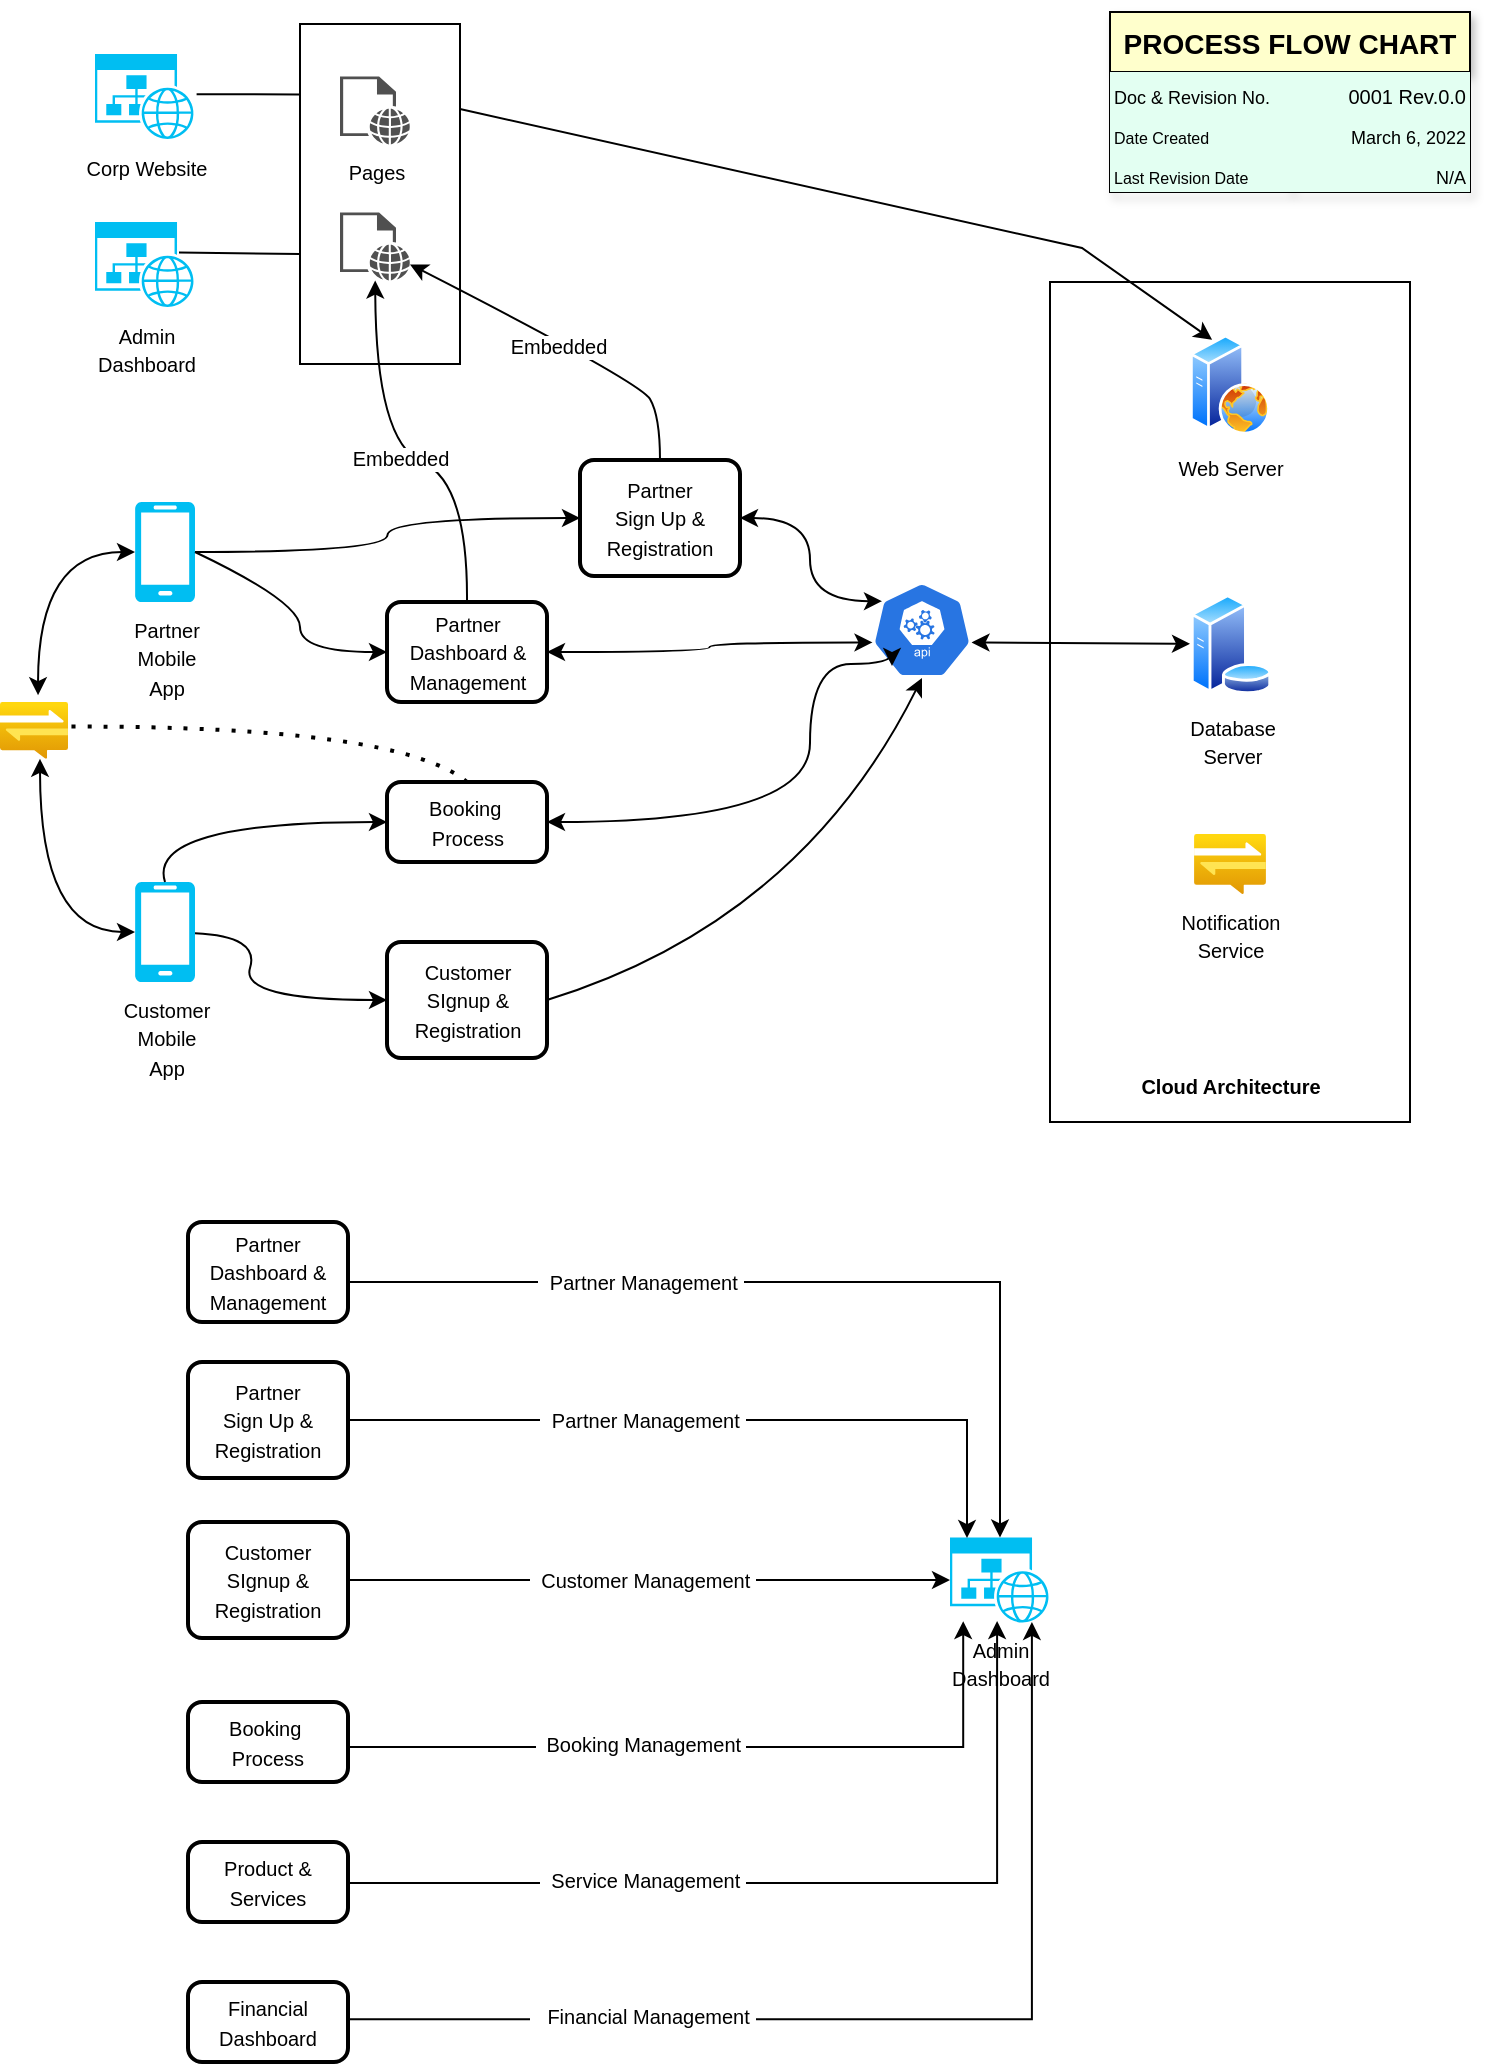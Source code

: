 <mxfile version="16.5.1" type="device"><diagram name="Page-1" id="2a216829-ef6e-dabb-86c1-c78162f3ba2b"><mxGraphModel dx="963" dy="490" grid="1" gridSize="10" guides="1" tooltips="1" connect="1" arrows="1" fold="1" page="1" pageScale="1" pageWidth="850" pageHeight="1100" background="none" math="0" shadow="0"><root><mxCell id="0"/><mxCell id="1" parent="0"/><mxCell id="_AL7kAAbSJJqKpC85UtU-143" value="" style="group" vertex="1" connectable="0" parent="1"><mxGeometry x="630" y="140" width="180" height="420" as="geometry"/></mxCell><mxCell id="_AL7kAAbSJJqKpC85UtU-39" value="&lt;br&gt;&lt;br&gt;&lt;br&gt;&lt;br&gt;&lt;br&gt;&lt;br&gt;&lt;br&gt;&lt;br&gt;&lt;br&gt;&lt;br&gt;&lt;br&gt;&lt;br&gt;&lt;br&gt;&lt;br&gt;&lt;br&gt;&lt;br&gt;&lt;br&gt;&lt;br&gt;&lt;br&gt;&lt;br&gt;&lt;br&gt;&lt;br&gt;&lt;br&gt;&lt;br&gt;&lt;br&gt;&lt;br&gt;&lt;br&gt;&lt;br&gt;&lt;br&gt;&lt;br&gt;&lt;br&gt;&lt;br&gt;&lt;b&gt;Cloud Architecture&lt;/b&gt;" style="html=1;dashed=0;whitespace=wrap;fontSize=10;" vertex="1" parent="_AL7kAAbSJJqKpC85UtU-143"><mxGeometry width="180" height="420" as="geometry"/></mxCell><mxCell id="_AL7kAAbSJJqKpC85UtU-6" value="&lt;font style=&quot;font-size: 10px&quot;&gt;Web Server&lt;/font&gt;" style="aspect=fixed;perimeter=ellipsePerimeter;html=1;align=center;shadow=0;dashed=0;spacingTop=3;image;image=img/lib/active_directory/web_server.svg;" vertex="1" parent="_AL7kAAbSJJqKpC85UtU-143"><mxGeometry x="70" y="26.25" width="40" height="50" as="geometry"/></mxCell><mxCell id="_AL7kAAbSJJqKpC85UtU-15" value="&lt;font style=&quot;font-size: 10px&quot;&gt;Database&lt;br&gt;Server&lt;/font&gt;" style="aspect=fixed;perimeter=ellipsePerimeter;html=1;align=center;shadow=0;dashed=0;spacingTop=3;image;image=img/lib/active_directory/database_server.svg;" vertex="1" parent="_AL7kAAbSJJqKpC85UtU-143"><mxGeometry x="70" y="156" width="41" height="50" as="geometry"/></mxCell><mxCell id="_AL7kAAbSJJqKpC85UtU-51" value="&lt;font style=&quot;font-size: 10px&quot;&gt;Notification&lt;br&gt;Service&lt;br&gt;&lt;/font&gt;" style="aspect=fixed;html=1;points=[];align=center;image;fontSize=12;image=img/lib/azure2/app_services/Notification_Hubs.svg;" vertex="1" parent="_AL7kAAbSJJqKpC85UtU-143"><mxGeometry x="72.05" y="276" width="35.9" height="30" as="geometry"/></mxCell><mxCell id="_AL7kAAbSJJqKpC85UtU-10" value="" style="endArrow=classic;html=1;rounded=0;entryX=0.25;entryY=0;entryDx=0;entryDy=0;startArrow=none;exitX=1;exitY=0.25;exitDx=0;exitDy=0;" edge="1" parent="1" source="_AL7kAAbSJJqKpC85UtU-52" target="_AL7kAAbSJJqKpC85UtU-6"><mxGeometry width="50" height="50" relative="1" as="geometry"><mxPoint x="405" y="140" as="sourcePoint"/><mxPoint x="355" y="250" as="targetPoint"/><Array as="points"><mxPoint x="646" y="123"/></Array></mxGeometry></mxCell><mxCell id="_AL7kAAbSJJqKpC85UtU-21" value="" style="endArrow=classic;startArrow=classic;html=1;rounded=0;entryX=0.995;entryY=0.63;entryDx=0;entryDy=0;entryPerimeter=0;" edge="1" parent="1" source="_AL7kAAbSJJqKpC85UtU-15" target="_AL7kAAbSJJqKpC85UtU-9"><mxGeometry width="50" height="50" relative="1" as="geometry"><mxPoint x="445" y="360" as="sourcePoint"/><mxPoint x="565" y="360" as="targetPoint"/></mxGeometry></mxCell><mxCell id="_AL7kAAbSJJqKpC85UtU-105" value="PROCESS FLOW CHART" style="shape=table;startSize=30;container=1;collapsible=0;childLayout=tableLayout;fixedRows=1;rowLines=0;fontStyle=1;fontSize=14;shadow=1;fillColor=#FFFFCC;" vertex="1" parent="1"><mxGeometry x="660" y="5" width="180" height="90" as="geometry"/></mxCell><mxCell id="_AL7kAAbSJJqKpC85UtU-106" value="" style="shape=tableRow;horizontal=0;startSize=0;swimlaneHead=0;swimlaneBody=0;top=0;left=0;bottom=0;right=0;collapsible=0;dropTarget=0;fillColor=#E3FFF2;points=[[0,0.5],[1,0.5]];portConstraint=eastwest;fontSize=14;" vertex="1" parent="_AL7kAAbSJJqKpC85UtU-105"><mxGeometry y="30" width="180" height="20" as="geometry"/></mxCell><mxCell id="_AL7kAAbSJJqKpC85UtU-107" value="&lt;font style=&quot;font-size: 9px&quot;&gt;Doc &amp;amp; Revision No.&lt;/font&gt;" style="shape=partialRectangle;html=1;whiteSpace=wrap;connectable=0;fillColor=none;top=0;left=0;bottom=0;right=0;overflow=hidden;pointerEvents=1;fontSize=14;align=left;strokeColor=#33001A;" vertex="1" parent="_AL7kAAbSJJqKpC85UtU-106"><mxGeometry width="90" height="20" as="geometry"><mxRectangle width="90" height="20" as="alternateBounds"/></mxGeometry></mxCell><mxCell id="_AL7kAAbSJJqKpC85UtU-108" value="&lt;font size=&quot;1&quot;&gt;0001 Rev.0.0&lt;/font&gt;" style="shape=partialRectangle;html=1;whiteSpace=wrap;connectable=0;fillColor=none;top=0;left=0;bottom=0;right=0;align=right;spacingLeft=6;overflow=hidden;fontSize=14;strokeColor=#000000;" vertex="1" parent="_AL7kAAbSJJqKpC85UtU-106"><mxGeometry x="90" width="90" height="20" as="geometry"><mxRectangle width="90" height="20" as="alternateBounds"/></mxGeometry></mxCell><mxCell id="_AL7kAAbSJJqKpC85UtU-109" value="" style="shape=tableRow;horizontal=0;startSize=0;swimlaneHead=0;swimlaneBody=0;top=0;left=0;bottom=0;right=0;collapsible=0;dropTarget=0;fillColor=none;points=[[0,0.5],[1,0.5]];portConstraint=eastwest;fontSize=14;" vertex="1" parent="_AL7kAAbSJJqKpC85UtU-105"><mxGeometry y="50" width="180" height="20" as="geometry"/></mxCell><mxCell id="_AL7kAAbSJJqKpC85UtU-110" value="&lt;div&gt;&lt;span style=&quot;font-size: 8px&quot;&gt;Date&amp;nbsp;Created&lt;/span&gt;&lt;/div&gt;" style="shape=partialRectangle;html=1;whiteSpace=wrap;connectable=0;fillColor=#E3FFF2;top=0;left=0;bottom=0;right=0;overflow=hidden;fontSize=14;align=left;strokeColor=#33001A;" vertex="1" parent="_AL7kAAbSJJqKpC85UtU-109"><mxGeometry width="90" height="20" as="geometry"><mxRectangle width="90" height="20" as="alternateBounds"/></mxGeometry></mxCell><mxCell id="_AL7kAAbSJJqKpC85UtU-111" value="&lt;font style=&quot;font-size: 9px&quot;&gt;March 6, 2022&lt;/font&gt;" style="shape=partialRectangle;html=1;whiteSpace=wrap;connectable=0;fillColor=#E3FFF2;top=0;left=0;bottom=0;right=0;align=right;spacingLeft=6;overflow=hidden;fontSize=14;strokeColor=#000000;" vertex="1" parent="_AL7kAAbSJJqKpC85UtU-109"><mxGeometry x="90" width="90" height="20" as="geometry"><mxRectangle width="90" height="20" as="alternateBounds"/></mxGeometry></mxCell><mxCell id="_AL7kAAbSJJqKpC85UtU-112" value="" style="shape=tableRow;horizontal=0;startSize=0;swimlaneHead=0;swimlaneBody=0;top=0;left=0;bottom=0;right=0;collapsible=0;dropTarget=0;fillColor=none;points=[[0,0.5],[1,0.5]];portConstraint=eastwest;fontSize=14;" vertex="1" parent="_AL7kAAbSJJqKpC85UtU-105"><mxGeometry y="70" width="180" height="20" as="geometry"/></mxCell><mxCell id="_AL7kAAbSJJqKpC85UtU-113" value="&lt;font style=&quot;font-size: 8px&quot;&gt;Last Revision Date&lt;/font&gt;" style="shape=partialRectangle;html=1;whiteSpace=wrap;connectable=0;fillColor=#E3FFF2;top=0;left=0;bottom=0;right=0;overflow=hidden;fontSize=14;align=left;strokeColor=#33001A;" vertex="1" parent="_AL7kAAbSJJqKpC85UtU-112"><mxGeometry width="90" height="20" as="geometry"><mxRectangle width="90" height="20" as="alternateBounds"/></mxGeometry></mxCell><mxCell id="_AL7kAAbSJJqKpC85UtU-114" value="&lt;font style=&quot;font-size: 9px&quot;&gt;N/A&lt;/font&gt;" style="shape=partialRectangle;html=1;whiteSpace=wrap;connectable=0;fillColor=#E3FFF2;top=0;left=0;bottom=0;right=0;align=right;spacingLeft=6;overflow=hidden;fontSize=14;strokeColor=#000000;" vertex="1" parent="_AL7kAAbSJJqKpC85UtU-112"><mxGeometry x="90" width="90" height="20" as="geometry"><mxRectangle width="90" height="20" as="alternateBounds"/></mxGeometry></mxCell><mxCell id="_AL7kAAbSJJqKpC85UtU-140" value="" style="group" vertex="1" connectable="0" parent="1"><mxGeometry x="199" y="610" width="431" height="420" as="geometry"/></mxCell><mxCell id="_AL7kAAbSJJqKpC85UtU-115" value="&lt;font style=&quot;font-size: 10px&quot;&gt;Admin &lt;br&gt;Dashboard&lt;/font&gt;" style="verticalLabelPosition=bottom;html=1;verticalAlign=top;align=center;strokeColor=none;fillColor=#00BEF2;shape=mxgraph.azure.website_generic;pointerEvents=1;" vertex="1" parent="_AL7kAAbSJJqKpC85UtU-140"><mxGeometry x="381" y="157.75" width="50" height="42.5" as="geometry"/></mxCell><mxCell id="_AL7kAAbSJJqKpC85UtU-116" value="&lt;span style=&quot;font-size: 10px&quot;&gt;Customer&lt;br&gt;SIgnup &amp;amp; Registration&lt;/span&gt;" style="rounded=1;whiteSpace=wrap;html=1;absoluteArcSize=1;arcSize=14;strokeWidth=2;" vertex="1" parent="_AL7kAAbSJJqKpC85UtU-140"><mxGeometry y="150" width="80" height="58" as="geometry"/></mxCell><mxCell id="_AL7kAAbSJJqKpC85UtU-117" value="&lt;font style=&quot;font-size: 10px&quot;&gt;Booking&amp;nbsp;&lt;br&gt;Process&lt;br&gt;&lt;/font&gt;" style="rounded=1;whiteSpace=wrap;html=1;absoluteArcSize=1;arcSize=14;strokeWidth=2;" vertex="1" parent="_AL7kAAbSJJqKpC85UtU-140"><mxGeometry y="240" width="80" height="40" as="geometry"/></mxCell><mxCell id="_AL7kAAbSJJqKpC85UtU-118" value="&lt;font style=&quot;font-size: 10px&quot;&gt;Partner&lt;br&gt;Sign Up &amp;amp; Registration&lt;/font&gt;" style="rounded=1;whiteSpace=wrap;html=1;absoluteArcSize=1;arcSize=14;strokeWidth=2;" vertex="1" parent="_AL7kAAbSJJqKpC85UtU-140"><mxGeometry y="70" width="80" height="58" as="geometry"/></mxCell><mxCell id="_AL7kAAbSJJqKpC85UtU-119" value="&lt;font style=&quot;font-size: 10px&quot;&gt;Partner Dashboard &amp;amp;&lt;br&gt;Management&lt;br&gt;&lt;/font&gt;" style="rounded=1;whiteSpace=wrap;html=1;absoluteArcSize=1;arcSize=14;strokeWidth=2;" vertex="1" parent="_AL7kAAbSJJqKpC85UtU-140"><mxGeometry width="80" height="50" as="geometry"/></mxCell><mxCell id="_AL7kAAbSJJqKpC85UtU-124" value="" style="endArrow=classic;html=1;rounded=0;fontSize=9;exitX=1;exitY=0.5;exitDx=0;exitDy=0;edgeStyle=elbowEdgeStyle;elbow=vertical;entryX=0.17;entryY=0.006;entryDx=0;entryDy=0;entryPerimeter=0;" edge="1" parent="_AL7kAAbSJJqKpC85UtU-140" source="_AL7kAAbSJJqKpC85UtU-118" target="_AL7kAAbSJJqKpC85UtU-115"><mxGeometry width="50" height="50" relative="1" as="geometry"><mxPoint x="90" y="65.75" as="sourcePoint"/><mxPoint x="402.5" y="160" as="targetPoint"/><Array as="points"><mxPoint x="240" y="99"/></Array></mxGeometry></mxCell><mxCell id="_AL7kAAbSJJqKpC85UtU-125" value="&lt;font style=&quot;font-size: 10px&quot;&gt;&amp;nbsp; Partner Management&amp;nbsp;&lt;/font&gt;" style="edgeLabel;html=1;align=center;verticalAlign=middle;resizable=0;points=[];fontSize=9;" vertex="1" connectable="0" parent="_AL7kAAbSJJqKpC85UtU-124"><mxGeometry relative="1" as="geometry"><mxPoint x="-38" as="offset"/></mxGeometry></mxCell><mxCell id="_AL7kAAbSJJqKpC85UtU-128" value="" style="endArrow=classic;html=1;rounded=0;fontSize=10;elbow=vertical;exitX=1;exitY=0.5;exitDx=0;exitDy=0;entryX=0;entryY=0.5;entryDx=0;entryDy=0;entryPerimeter=0;" edge="1" parent="_AL7kAAbSJJqKpC85UtU-140" source="_AL7kAAbSJJqKpC85UtU-116" target="_AL7kAAbSJJqKpC85UtU-115"><mxGeometry width="50" height="50" relative="1" as="geometry"><mxPoint x="300" y="180" as="sourcePoint"/><mxPoint x="350" y="130" as="targetPoint"/></mxGeometry></mxCell><mxCell id="_AL7kAAbSJJqKpC85UtU-129" value="&amp;nbsp; Customer Management&amp;nbsp;" style="edgeLabel;html=1;align=center;verticalAlign=middle;resizable=0;points=[];fontSize=10;" vertex="1" connectable="0" parent="_AL7kAAbSJJqKpC85UtU-128"><mxGeometry relative="1" as="geometry"><mxPoint x="-4" as="offset"/></mxGeometry></mxCell><mxCell id="_AL7kAAbSJJqKpC85UtU-130" value="" style="endArrow=classic;html=1;rounded=0;fontSize=9;exitX=1;exitY=0.5;exitDx=0;exitDy=0;edgeStyle=elbowEdgeStyle;elbow=vertical;entryX=0.132;entryY=0.984;entryDx=0;entryDy=0;entryPerimeter=0;" edge="1" parent="_AL7kAAbSJJqKpC85UtU-140" target="_AL7kAAbSJJqKpC85UtU-115"><mxGeometry width="50" height="50" relative="1" as="geometry"><mxPoint x="80" y="262.5" as="sourcePoint"/><mxPoint x="390.5" y="210" as="targetPoint"/><Array as="points"><mxPoint x="240" y="262.5"/></Array></mxGeometry></mxCell><mxCell id="_AL7kAAbSJJqKpC85UtU-131" value="&lt;font style=&quot;font-size: 10px&quot;&gt;&amp;nbsp; Booking Management&amp;nbsp;&lt;/font&gt;" style="edgeLabel;html=1;align=center;verticalAlign=middle;resizable=0;points=[];fontSize=9;" vertex="1" connectable="0" parent="_AL7kAAbSJJqKpC85UtU-130"><mxGeometry relative="1" as="geometry"><mxPoint x="-40" y="-2" as="offset"/></mxGeometry></mxCell><mxCell id="_AL7kAAbSJJqKpC85UtU-132" value="" style="endArrow=classic;html=1;rounded=0;fontSize=9;exitX=1;exitY=0.5;exitDx=0;exitDy=0;edgeStyle=elbowEdgeStyle;elbow=vertical;entryX=0.5;entryY=0;entryDx=0;entryDy=0;entryPerimeter=0;" edge="1" parent="_AL7kAAbSJJqKpC85UtU-140" target="_AL7kAAbSJJqKpC85UtU-115"><mxGeometry width="50" height="50" relative="1" as="geometry"><mxPoint x="80" y="30" as="sourcePoint"/><mxPoint x="457.5" y="150" as="targetPoint"/><Array as="points"><mxPoint x="240" y="30"/></Array></mxGeometry></mxCell><mxCell id="_AL7kAAbSJJqKpC85UtU-133" value="&lt;font style=&quot;font-size: 10px&quot;&gt;&amp;nbsp; Partner Management&amp;nbsp;&lt;/font&gt;" style="edgeLabel;html=1;align=center;verticalAlign=middle;resizable=0;points=[];fontSize=9;" vertex="1" connectable="0" parent="_AL7kAAbSJJqKpC85UtU-132"><mxGeometry relative="1" as="geometry"><mxPoint x="-81" as="offset"/></mxGeometry></mxCell><mxCell id="_AL7kAAbSJJqKpC85UtU-134" value="&lt;font style=&quot;font-size: 10px&quot;&gt;Product &amp;amp; Services&lt;br&gt;&lt;/font&gt;" style="rounded=1;whiteSpace=wrap;html=1;absoluteArcSize=1;arcSize=14;strokeWidth=2;" vertex="1" parent="_AL7kAAbSJJqKpC85UtU-140"><mxGeometry y="310" width="80" height="40" as="geometry"/></mxCell><mxCell id="_AL7kAAbSJJqKpC85UtU-135" value="" style="endArrow=classic;html=1;rounded=0;fontSize=9;exitX=1;exitY=0.5;exitDx=0;exitDy=0;entryX=0.471;entryY=0.983;entryDx=0;entryDy=0;entryPerimeter=0;edgeStyle=elbowEdgeStyle;elbow=vertical;" edge="1" parent="_AL7kAAbSJJqKpC85UtU-140" target="_AL7kAAbSJJqKpC85UtU-115"><mxGeometry width="50" height="50" relative="1" as="geometry"><mxPoint x="80" y="330.46" as="sourcePoint"/><mxPoint x="402.4" y="269.995" as="targetPoint"/><Array as="points"><mxPoint x="240" y="330.46"/></Array></mxGeometry></mxCell><mxCell id="_AL7kAAbSJJqKpC85UtU-136" value="&lt;font style=&quot;font-size: 10px&quot;&gt;&amp;nbsp; Service Management&amp;nbsp;&lt;/font&gt;" style="edgeLabel;html=1;align=center;verticalAlign=middle;resizable=0;points=[];fontSize=9;" vertex="1" connectable="0" parent="_AL7kAAbSJJqKpC85UtU-135"><mxGeometry relative="1" as="geometry"><mxPoint x="-81" y="-2" as="offset"/></mxGeometry></mxCell><mxCell id="_AL7kAAbSJJqKpC85UtU-137" value="&lt;font style=&quot;font-size: 10px&quot;&gt;Financial Dashboard&lt;br&gt;&lt;/font&gt;" style="rounded=1;whiteSpace=wrap;html=1;absoluteArcSize=1;arcSize=14;strokeWidth=2;" vertex="1" parent="_AL7kAAbSJJqKpC85UtU-140"><mxGeometry y="380" width="80" height="40" as="geometry"/></mxCell><mxCell id="_AL7kAAbSJJqKpC85UtU-138" value="" style="endArrow=classic;html=1;rounded=0;fontSize=9;exitX=1;exitY=0.5;exitDx=0;exitDy=0;edgeStyle=elbowEdgeStyle;elbow=vertical;entryX=0.819;entryY=0.993;entryDx=0;entryDy=0;entryPerimeter=0;" edge="1" parent="_AL7kAAbSJJqKpC85UtU-140" target="_AL7kAAbSJJqKpC85UtU-115"><mxGeometry width="50" height="50" relative="1" as="geometry"><mxPoint x="80" y="398.68" as="sourcePoint"/><mxPoint x="405.4" y="270" as="targetPoint"/><Array as="points"><mxPoint x="240" y="398.68"/></Array></mxGeometry></mxCell><mxCell id="_AL7kAAbSJJqKpC85UtU-139" value="&lt;font style=&quot;font-size: 10px&quot;&gt;&amp;nbsp; &amp;nbsp;Financial Management&amp;nbsp;&lt;/font&gt;" style="edgeLabel;html=1;align=center;verticalAlign=middle;resizable=0;points=[];fontSize=9;" vertex="1" connectable="0" parent="_AL7kAAbSJJqKpC85UtU-138"><mxGeometry relative="1" as="geometry"><mxPoint x="-124" y="-2" as="offset"/></mxGeometry></mxCell><mxCell id="_AL7kAAbSJJqKpC85UtU-141" value="" style="group" vertex="1" connectable="0" parent="1"><mxGeometry x="105" y="5" width="486" height="523" as="geometry"/></mxCell><mxCell id="_AL7kAAbSJJqKpC85UtU-52" value="" style="rounded=0;whiteSpace=wrap;html=1;fontSize=10;" vertex="1" parent="_AL7kAAbSJJqKpC85UtU-141"><mxGeometry x="150" y="6" width="80" height="170" as="geometry"/></mxCell><mxCell id="_AL7kAAbSJJqKpC85UtU-2" value="&lt;font style=&quot;font-size: 10px&quot;&gt;Partner&lt;br&gt;Sign Up &amp;amp; Registration&lt;/font&gt;" style="rounded=1;whiteSpace=wrap;html=1;absoluteArcSize=1;arcSize=14;strokeWidth=2;" vertex="1" parent="_AL7kAAbSJJqKpC85UtU-141"><mxGeometry x="290" y="224" width="80" height="58" as="geometry"/></mxCell><mxCell id="_AL7kAAbSJJqKpC85UtU-4" value="&lt;font style=&quot;font-size: 10px&quot;&gt;Customer&lt;br&gt;Mobile&lt;br&gt;App&lt;/font&gt;" style="verticalLabelPosition=bottom;html=1;verticalAlign=top;align=center;strokeColor=none;fillColor=#00BEF2;shape=mxgraph.azure.mobile;pointerEvents=1;" vertex="1" parent="_AL7kAAbSJJqKpC85UtU-141"><mxGeometry x="67.5" y="435" width="30" height="50" as="geometry"/></mxCell><mxCell id="_AL7kAAbSJJqKpC85UtU-7" value="&lt;font style=&quot;font-size: 10px&quot;&gt;Corp Website&lt;/font&gt;" style="verticalLabelPosition=bottom;html=1;verticalAlign=top;align=center;strokeColor=none;fillColor=#00BEF2;shape=mxgraph.azure.website_generic;pointerEvents=1;" vertex="1" parent="_AL7kAAbSJJqKpC85UtU-141"><mxGeometry x="47.5" y="21" width="50" height="42.5" as="geometry"/></mxCell><mxCell id="_AL7kAAbSJJqKpC85UtU-9" value="" style="sketch=0;html=1;dashed=0;whitespace=wrap;fillColor=#2875E2;strokeColor=#ffffff;points=[[0.005,0.63,0],[0.1,0.2,0],[0.9,0.2,0],[0.5,0,0],[0.995,0.63,0],[0.72,0.99,0],[0.5,1,0],[0.28,0.99,0]];shape=mxgraph.kubernetes.icon;prIcon=api" vertex="1" parent="_AL7kAAbSJJqKpC85UtU-141"><mxGeometry x="436" y="285" width="50" height="48" as="geometry"/></mxCell><mxCell id="_AL7kAAbSJJqKpC85UtU-14" value="&lt;font style=&quot;font-size: 10px&quot;&gt;Booking&amp;nbsp;&lt;br&gt;Process&lt;br&gt;&lt;/font&gt;" style="rounded=1;whiteSpace=wrap;html=1;absoluteArcSize=1;arcSize=14;strokeWidth=2;" vertex="1" parent="_AL7kAAbSJJqKpC85UtU-141"><mxGeometry x="193.5" y="385" width="80" height="40" as="geometry"/></mxCell><mxCell id="_AL7kAAbSJJqKpC85UtU-18" value="&lt;font style=&quot;font-size: 10px&quot;&gt;Partner Dashboard &amp;amp;&lt;br&gt;Management&lt;br&gt;&lt;/font&gt;" style="rounded=1;whiteSpace=wrap;html=1;absoluteArcSize=1;arcSize=14;strokeWidth=2;" vertex="1" parent="_AL7kAAbSJJqKpC85UtU-141"><mxGeometry x="193.5" y="295" width="80" height="50" as="geometry"/></mxCell><mxCell id="_AL7kAAbSJJqKpC85UtU-19" value="&lt;font style=&quot;font-size: 10px&quot;&gt;Partner&lt;br&gt;Mobile &lt;br&gt;App&lt;/font&gt;" style="verticalLabelPosition=bottom;html=1;verticalAlign=top;align=center;strokeColor=none;fillColor=#00BEF2;shape=mxgraph.azure.mobile;pointerEvents=1;" vertex="1" parent="_AL7kAAbSJJqKpC85UtU-141"><mxGeometry x="67.5" y="245" width="30" height="50" as="geometry"/></mxCell><mxCell id="_AL7kAAbSJJqKpC85UtU-22" value="" style="startArrow=classic;endArrow=classic;html=1;rounded=0;exitX=1;exitY=0.5;exitDx=0;exitDy=0;entryX=0.1;entryY=0.2;entryDx=0;entryDy=0;entryPerimeter=0;edgeStyle=orthogonalEdgeStyle;curved=1;" edge="1" parent="_AL7kAAbSJJqKpC85UtU-141" source="_AL7kAAbSJJqKpC85UtU-2" target="_AL7kAAbSJJqKpC85UtU-9"><mxGeometry width="50" height="50" relative="1" as="geometry"><mxPoint x="340" y="355" as="sourcePoint"/><mxPoint x="390" y="305" as="targetPoint"/><Array as="points"><mxPoint x="405" y="253"/><mxPoint x="405" y="295"/></Array></mxGeometry></mxCell><mxCell id="_AL7kAAbSJJqKpC85UtU-24" value="" style="endArrow=classic;startArrow=classic;html=1;rounded=0;exitX=1;exitY=0.5;exitDx=0;exitDy=0;entryX=0.005;entryY=0.63;entryDx=0;entryDy=0;entryPerimeter=0;edgeStyle=orthogonalEdgeStyle;curved=1;" edge="1" parent="_AL7kAAbSJJqKpC85UtU-141" source="_AL7kAAbSJJqKpC85UtU-18" target="_AL7kAAbSJJqKpC85UtU-9"><mxGeometry width="50" height="50" relative="1" as="geometry"><mxPoint x="310" y="385" as="sourcePoint"/><mxPoint x="360" y="335" as="targetPoint"/></mxGeometry></mxCell><mxCell id="_AL7kAAbSJJqKpC85UtU-25" value="" style="endArrow=classic;startArrow=classic;html=1;rounded=0;exitX=1;exitY=0.5;exitDx=0;exitDy=0;edgeStyle=orthogonalEdgeStyle;curved=1;entryX=0.2;entryY=0.875;entryDx=0;entryDy=0;entryPerimeter=0;" edge="1" parent="_AL7kAAbSJJqKpC85UtU-141" source="_AL7kAAbSJJqKpC85UtU-14" target="_AL7kAAbSJJqKpC85UtU-9"><mxGeometry width="50" height="50" relative="1" as="geometry"><mxPoint x="280" y="338" as="sourcePoint"/><mxPoint x="445" y="326" as="targetPoint"/><Array as="points"><mxPoint x="405" y="405"/><mxPoint x="405" y="326"/></Array></mxGeometry></mxCell><mxCell id="_AL7kAAbSJJqKpC85UtU-26" value="&lt;span style=&quot;font-size: 10px&quot;&gt;Pages&lt;/span&gt;" style="sketch=0;pointerEvents=1;shadow=0;dashed=0;html=1;strokeColor=none;fillColor=#505050;labelPosition=center;verticalLabelPosition=bottom;verticalAlign=top;outlineConnect=0;align=center;shape=mxgraph.office.concepts.web_page;" vertex="1" parent="_AL7kAAbSJJqKpC85UtU-141"><mxGeometry x="170" y="32.25" width="35" height="34" as="geometry"/></mxCell><mxCell id="_AL7kAAbSJJqKpC85UtU-28" value="" style="endArrow=none;html=1;rounded=0;exitX=1.016;exitY=0.474;exitDx=0;exitDy=0;exitPerimeter=0;entryX=-0.004;entryY=0.207;entryDx=0;entryDy=0;entryPerimeter=0;" edge="1" parent="_AL7kAAbSJJqKpC85UtU-141" source="_AL7kAAbSJJqKpC85UtU-7" target="_AL7kAAbSJJqKpC85UtU-52"><mxGeometry width="50" height="50" relative="1" as="geometry"><mxPoint x="118.3" y="116.145" as="sourcePoint"/><mxPoint x="140" y="83" as="targetPoint"/></mxGeometry></mxCell><mxCell id="_AL7kAAbSJJqKpC85UtU-29" value="" style="sketch=0;pointerEvents=1;shadow=0;dashed=0;html=1;strokeColor=none;fillColor=#505050;labelPosition=center;verticalLabelPosition=bottom;verticalAlign=top;outlineConnect=0;align=center;shape=mxgraph.office.concepts.web_page;" vertex="1" parent="_AL7kAAbSJJqKpC85UtU-141"><mxGeometry x="170" y="100.25" width="35" height="34" as="geometry"/></mxCell><mxCell id="_AL7kAAbSJJqKpC85UtU-30" value="" style="endArrow=classic;html=1;rounded=0;curved=1;exitX=0.5;exitY=0;exitDx=0;exitDy=0;" edge="1" parent="_AL7kAAbSJJqKpC85UtU-141" source="_AL7kAAbSJJqKpC85UtU-2" target="_AL7kAAbSJJqKpC85UtU-29"><mxGeometry width="50" height="50" relative="1" as="geometry"><mxPoint x="390" y="305" as="sourcePoint"/><mxPoint x="340" y="355" as="targetPoint"/><Array as="points"><mxPoint x="330" y="202"/><mxPoint x="320" y="185"/></Array></mxGeometry></mxCell><mxCell id="_AL7kAAbSJJqKpC85UtU-60" value="Embedded" style="edgeLabel;html=1;align=center;verticalAlign=middle;resizable=0;points=[];fontSize=10;" vertex="1" connectable="0" parent="_AL7kAAbSJJqKpC85UtU-30"><mxGeometry x="0.01" y="2" relative="1" as="geometry"><mxPoint as="offset"/></mxGeometry></mxCell><mxCell id="_AL7kAAbSJJqKpC85UtU-34" value="" style="curved=1;endArrow=classic;html=1;rounded=0;fontSize=10;exitX=1;exitY=0.5;exitDx=0;exitDy=0;exitPerimeter=0;entryX=0;entryY=0.5;entryDx=0;entryDy=0;edgeStyle=orthogonalEdgeStyle;" edge="1" parent="_AL7kAAbSJJqKpC85UtU-141" source="_AL7kAAbSJJqKpC85UtU-19" target="_AL7kAAbSJJqKpC85UtU-2"><mxGeometry width="50" height="50" relative="1" as="geometry"><mxPoint x="110" y="293" as="sourcePoint"/><mxPoint x="160" y="243" as="targetPoint"/></mxGeometry></mxCell><mxCell id="_AL7kAAbSJJqKpC85UtU-35" value="" style="curved=1;endArrow=classic;html=1;rounded=0;fontSize=10;exitX=1;exitY=0.5;exitDx=0;exitDy=0;exitPerimeter=0;entryX=0;entryY=0.5;entryDx=0;entryDy=0;" edge="1" parent="_AL7kAAbSJJqKpC85UtU-141" source="_AL7kAAbSJJqKpC85UtU-19" target="_AL7kAAbSJJqKpC85UtU-18"><mxGeometry width="50" height="50" relative="1" as="geometry"><mxPoint x="107.5" y="298" as="sourcePoint"/><mxPoint x="200" y="318" as="targetPoint"/><Array as="points"><mxPoint x="150" y="295"/><mxPoint x="150" y="320"/></Array></mxGeometry></mxCell><mxCell id="_AL7kAAbSJJqKpC85UtU-37" value="" style="curved=1;endArrow=classic;html=1;rounded=0;fontSize=10;exitX=0.5;exitY=0;exitDx=0;exitDy=0;exitPerimeter=0;entryX=0;entryY=0.5;entryDx=0;entryDy=0;" edge="1" parent="_AL7kAAbSJJqKpC85UtU-141" source="_AL7kAAbSJJqKpC85UtU-4" target="_AL7kAAbSJJqKpC85UtU-14"><mxGeometry width="50" height="50" relative="1" as="geometry"><mxPoint x="97.5" y="343" as="sourcePoint"/><mxPoint x="190" y="415" as="targetPoint"/><Array as="points"><mxPoint x="73" y="405"/></Array></mxGeometry></mxCell><mxCell id="_AL7kAAbSJJqKpC85UtU-48" value="&lt;span style=&quot;font-size: 10px&quot;&gt;Customer&lt;br&gt;SIgnup &amp;amp; Registration&lt;/span&gt;" style="rounded=1;whiteSpace=wrap;html=1;absoluteArcSize=1;arcSize=14;strokeWidth=2;" vertex="1" parent="_AL7kAAbSJJqKpC85UtU-141"><mxGeometry x="193.5" y="465" width="80" height="58" as="geometry"/></mxCell><mxCell id="_AL7kAAbSJJqKpC85UtU-49" value="" style="curved=1;endArrow=classic;html=1;rounded=0;fontSize=10;entryX=0;entryY=0.5;entryDx=0;entryDy=0;" edge="1" parent="_AL7kAAbSJJqKpC85UtU-141" source="_AL7kAAbSJJqKpC85UtU-4" target="_AL7kAAbSJJqKpC85UtU-48"><mxGeometry width="50" height="50" relative="1" as="geometry"><mxPoint x="97.5" y="415" as="sourcePoint"/><mxPoint x="212.5" y="452" as="targetPoint"/><Array as="points"><mxPoint x="130" y="462"/><mxPoint x="120" y="494"/></Array></mxGeometry></mxCell><mxCell id="_AL7kAAbSJJqKpC85UtU-50" value="" style="curved=1;endArrow=classic;html=1;rounded=0;fontSize=10;exitX=1;exitY=0.5;exitDx=0;exitDy=0;entryX=0.5;entryY=1;entryDx=0;entryDy=0;entryPerimeter=0;" edge="1" parent="_AL7kAAbSJJqKpC85UtU-141" source="_AL7kAAbSJJqKpC85UtU-48" target="_AL7kAAbSJJqKpC85UtU-9"><mxGeometry width="50" height="50" relative="1" as="geometry"><mxPoint x="310" y="465" as="sourcePoint"/><mxPoint x="425" y="502" as="targetPoint"/><Array as="points"><mxPoint x="400" y="455"/></Array></mxGeometry></mxCell><mxCell id="_AL7kAAbSJJqKpC85UtU-53" value="" style="aspect=fixed;html=1;points=[];align=center;image;fontSize=12;image=img/lib/azure2/app_services/Notification_Hubs.svg;" vertex="1" parent="_AL7kAAbSJJqKpC85UtU-141"><mxGeometry y="345" width="34.01" height="28.42" as="geometry"/></mxCell><mxCell id="_AL7kAAbSJJqKpC85UtU-55" value="" style="dashed = 1; endArrow=classic;startArrow=classic;html=1;rounded=0;entryX=0;entryY=0.5;entryDx=0;entryDy=0;entryPerimeter=0;edgeStyle=orthogonalEdgeStyle;curved=1;" edge="1" parent="_AL7kAAbSJJqKpC85UtU-141" source="_AL7kAAbSJJqKpC85UtU-53" target="_AL7kAAbSJJqKpC85UtU-4"><mxGeometry width="50" height="50" relative="1" as="geometry"><mxPoint x="-20" y="409.77" as="sourcePoint"/><mxPoint x="57.75" y="405.01" as="targetPoint"/><Array as="points"><mxPoint x="20" y="460"/></Array></mxGeometry></mxCell><mxCell id="_AL7kAAbSJJqKpC85UtU-57" value="" style="endArrow=classic;startArrow=classic;html=1;rounded=0;edgeStyle=orthogonalEdgeStyle;curved=1;exitX=0;exitY=0.5;exitDx=0;exitDy=0;exitPerimeter=0;entryX=0.559;entryY=-0.121;entryDx=0;entryDy=0;entryPerimeter=0;" edge="1" parent="_AL7kAAbSJJqKpC85UtU-141" source="_AL7kAAbSJJqKpC85UtU-19" target="_AL7kAAbSJJqKpC85UtU-53"><mxGeometry width="50" height="50" relative="1" as="geometry"><mxPoint x="30.0" y="383.42" as="sourcePoint"/><mxPoint x="10" y="445" as="targetPoint"/></mxGeometry></mxCell><mxCell id="_AL7kAAbSJJqKpC85UtU-58" value="" style="endArrow=none;dashed=1;html=1;dashPattern=1 3;strokeWidth=2;rounded=0;fontSize=10;curved=1;entryX=1.042;entryY=0.432;entryDx=0;entryDy=0;entryPerimeter=0;exitX=0.5;exitY=0;exitDx=0;exitDy=0;" edge="1" parent="_AL7kAAbSJJqKpC85UtU-141" source="_AL7kAAbSJJqKpC85UtU-14" target="_AL7kAAbSJJqKpC85UtU-53"><mxGeometry width="50" height="50" relative="1" as="geometry"><mxPoint x="330" y="405" as="sourcePoint"/><mxPoint x="380" y="355" as="targetPoint"/><Array as="points"><mxPoint x="200" y="357"/></Array></mxGeometry></mxCell><mxCell id="_AL7kAAbSJJqKpC85UtU-65" value="" style="endArrow=classic;html=1;rounded=0;curved=1;exitX=0.5;exitY=0;exitDx=0;exitDy=0;" edge="1" parent="_AL7kAAbSJJqKpC85UtU-141" source="_AL7kAAbSJJqKpC85UtU-18" target="_AL7kAAbSJJqKpC85UtU-29"><mxGeometry width="50" height="50" relative="1" as="geometry"><mxPoint x="340" y="234" as="sourcePoint"/><mxPoint x="215" y="136.198" as="targetPoint"/><Array as="points"><mxPoint x="234" y="235"/><mxPoint x="188" y="215"/></Array></mxGeometry></mxCell><mxCell id="_AL7kAAbSJJqKpC85UtU-66" value="Embedded" style="edgeLabel;html=1;align=center;verticalAlign=middle;resizable=0;points=[];fontSize=10;" vertex="1" connectable="0" parent="_AL7kAAbSJJqKpC85UtU-65"><mxGeometry x="0.01" y="2" relative="1" as="geometry"><mxPoint as="offset"/></mxGeometry></mxCell><mxCell id="_AL7kAAbSJJqKpC85UtU-102" value="&lt;font style=&quot;font-size: 10px&quot;&gt;Admin &lt;br&gt;Dashboard&lt;/font&gt;" style="verticalLabelPosition=bottom;html=1;verticalAlign=top;align=center;strokeColor=none;fillColor=#00BEF2;shape=mxgraph.azure.website_generic;pointerEvents=1;" vertex="1" parent="_AL7kAAbSJJqKpC85UtU-141"><mxGeometry x="47.5" y="105" width="50" height="42.5" as="geometry"/></mxCell><mxCell id="_AL7kAAbSJJqKpC85UtU-103" value="" style="endArrow=none;html=1;rounded=0;exitX=0.84;exitY=0.359;exitDx=0;exitDy=0;exitPerimeter=0;entryX=-0.004;entryY=0.207;entryDx=0;entryDy=0;entryPerimeter=0;" edge="1" parent="_AL7kAAbSJJqKpC85UtU-141" source="_AL7kAAbSJJqKpC85UtU-102"><mxGeometry width="50" height="50" relative="1" as="geometry"><mxPoint x="98.62" y="121.005" as="sourcePoint"/><mxPoint x="150.0" y="121.05" as="targetPoint"/></mxGeometry></mxCell><mxCell id="_AL7kAAbSJJqKpC85UtU-104" value="&lt;h1&gt;&lt;br&gt;&lt;/h1&gt;" style="text;html=1;resizable=0;autosize=1;align=center;verticalAlign=middle;points=[];fillColor=none;strokeColor=none;rounded=0;fontSize=10;" vertex="1" parent="_AL7kAAbSJJqKpC85UtU-141"><mxGeometry x="386" width="20" height="40" as="geometry"/></mxCell></root></mxGraphModel></diagram></mxfile>